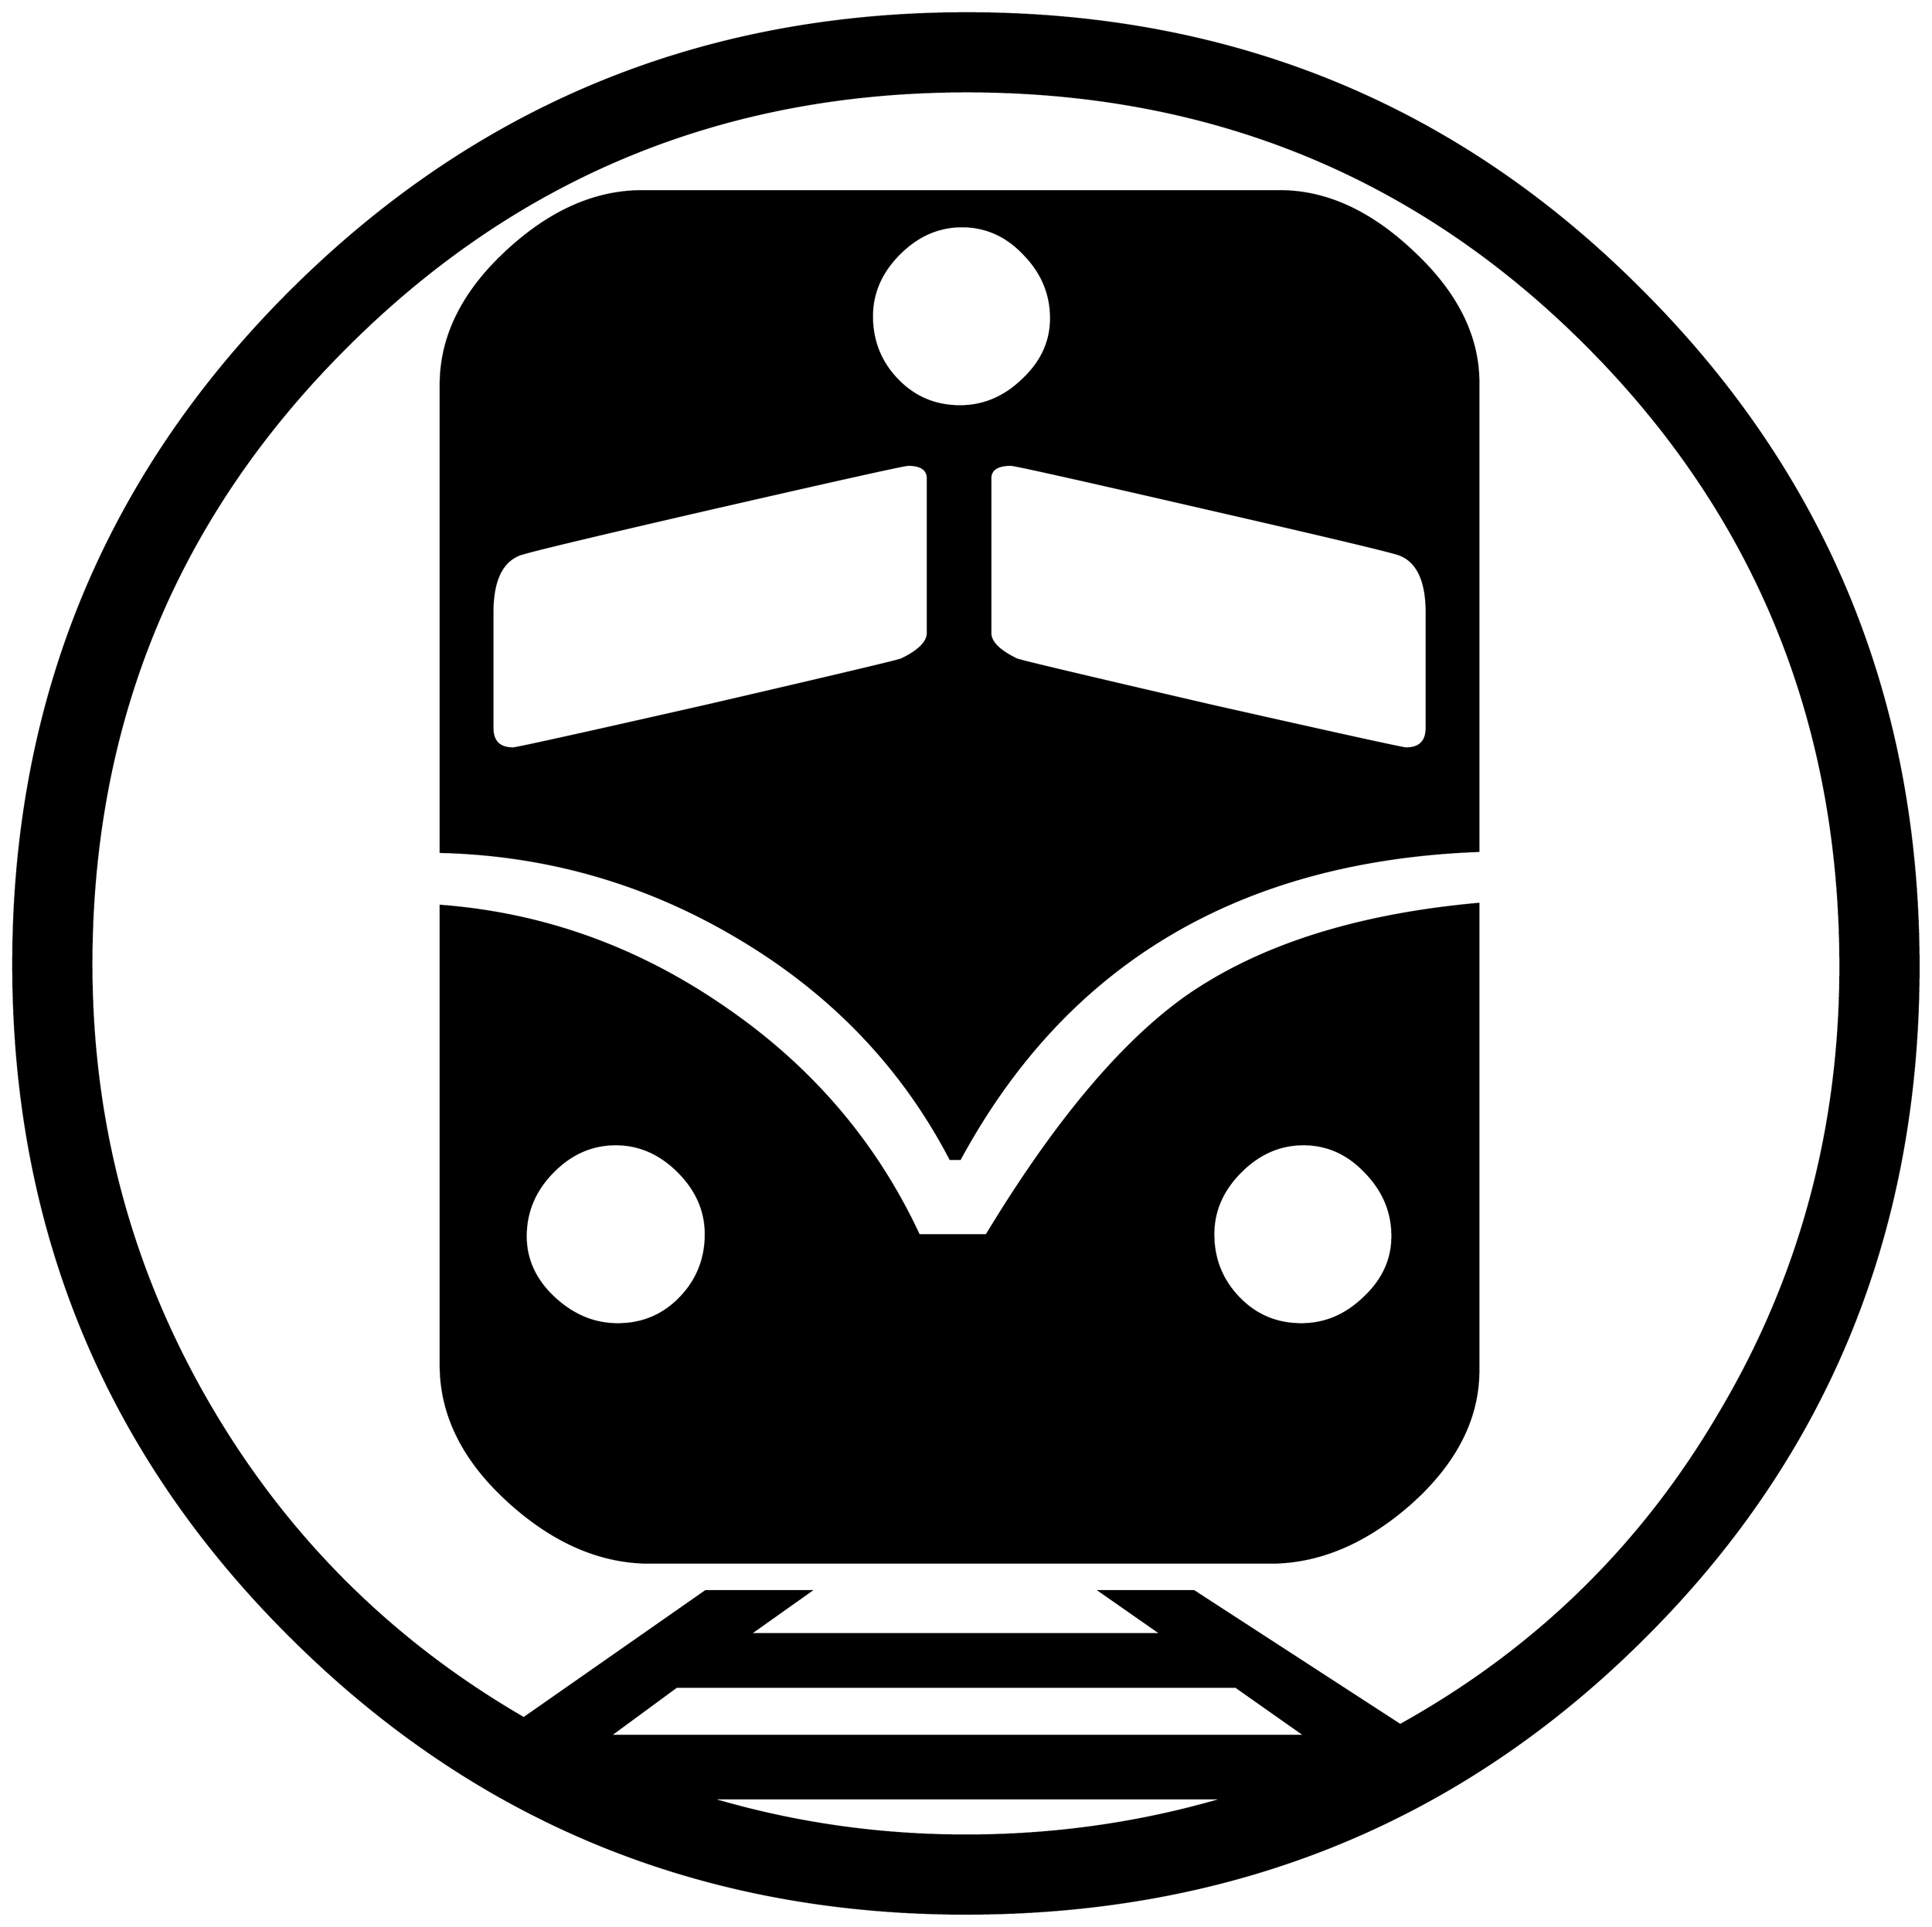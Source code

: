 


\begin{tikzpicture}[y=0.80pt, x=0.80pt, yscale=-1.0, xscale=1.0, inner sep=0pt, outer sep=0pt]
\begin{scope}[shift={(100.0,1710.0)},nonzero rule]
  \path[draw=.,fill=.,line width=1.600pt] (1998.0,-583.0) ..
    controls (1998.0,-310.333) and (1903.667,-80.667) ..
    (1715.0,106.0) .. controls (1527.0,292.667) and (1296.667,386.0)
    .. (1024.0,386.0) .. controls (753.333,386.0) and
    (523.333,291.667) .. (334.0,103.0) .. controls (144.667,-85.0) and
    (50.0,-314.333) .. (50.0,-585.0) .. controls (50.0,-855.667) and
    (144.667,-1085.333) .. (334.0,-1274.0) .. controls
    (524.0,-1463.333) and (754.333,-1558.0) .. (1025.0,-1558.0) ..
    controls (1297.0,-1558.0) and (1527.0,-1463.333) ..
    (1715.0,-1274.0) .. controls (1903.667,-1085.333) and
    (1998.0,-855.0) .. (1998.0,-583.0) -- cycle(1918.0,-583.0)
    .. controls (1918.0,-833.0) and (1831.667,-1044.667) ..
    (1659.0,-1218.0) .. controls (1486.333,-1391.333) and
    (1275.0,-1478.0) .. (1025.0,-1478.0) .. controls
    (776.333,-1478.0) and (565.0,-1391.0) .. (391.0,-1217.0) ..
    controls (217.0,-1043.667) and (130.0,-833.0) ..
    (130.0,-585.0) .. controls (130.0,-421.667) and (170.667,-270.667)
    .. (252.0,-132.0) .. controls (330.667,2.0) and (437.333,108.0)
    .. (572.0,186.0) -- (758.0,56.0) -- (865.0,56.0) --
    (803.0,100.0) -- (1224.0,100.0) -- (1161.0,56.0) --
    (1257.0,56.0) -- (1468.0,193.0) .. controls (1606.0,116.333)
    and (1714.667,10.333) .. (1794.0,-125.0) .. controls
    (1876.667,-263.667) and (1918.0,-416.333) .. (1918.0,-583.0) --
    cycle(1371.0,204.0) -- (1300.0,154.0) -- (728.0,154.0) --
    (660.0,204.0) -- (1371.0,204.0) -- cycle(1289.0,268.0) --
    (762.0,268.0) .. controls (846.667,293.333) and (934.0,306.0) ..
    (1024.0,306.0) .. controls (1115.333,306.0) and (1203.667,293.333)
    .. (1289.0,268.0) -- cycle(1548.0,-701.0) .. controls
    (1303.333,-691.667) and (1126.667,-586.667) .. (1018.0,-386.0) --
    (1008.0,-386.0) .. controls (958.667,-480.667) and
    (886.0,-556.333) .. (790.0,-613.0) .. controls (696.667,-668.333)
    and (595.667,-697.333) .. (487.0,-700.0) -- (487.0,-1178.0) ..
    controls (487.0,-1226.667) and (509.0,-1271.667) ..
    (553.0,-1313.0) .. controls (597.667,-1355.0) and
    (644.333,-1376.0) .. (693.0,-1376.0) -- (1345.0,-1376.0) ..
    controls (1392.333,-1376.0) and (1438.0,-1355.0) ..
    (1482.0,-1313.0) .. controls (1526.0,-1271.667) and
    (1548.0,-1227.333) .. (1548.0,-1180.0) -- (1548.0,-701.0) --
    cycle(1548.0,-170.0) .. controls (1548.0,-120.667) and
    (1525.0,-75.333) .. (1479.0,-34.0) .. controls (1433.0,6.667)
    and (1385.0,27.0) .. (1335.0,27.0) -- (701.0,27.0) ..
    controls (650.333,27.0) and (602.0,6.0) .. (556.0,-36.0) ..
    controls (510.0,-78.0) and (487.0,-124.333) .. (487.0,-175.0)
    -- (487.0,-645.0) .. controls (591.667,-637.0) and
    (688.333,-602.333) .. (777.0,-541.0) .. controls (865.667,-480.333)
    and (932.0,-402.667) .. (976.0,-308.0) -- (1045.0,-308.0) ..
    controls (1114.333,-422.667) and (1182.0,-503.667) ..
    (1248.0,-551.0) .. controls (1322.667,-603.667) and
    (1422.667,-635.667) .. (1548.0,-647.0) -- (1548.0,-170.0) --
    cycle(1111.0,-1246.0) .. controls (1111.0,-1270.667) and
    (1102.0,-1292.333) .. (1084.0,-1311.0) .. controls
    (1066.0,-1330.333) and (1044.667,-1340.0) .. (1020.0,-1340.0) ..
    controls (996.0,-1340.0) and (974.667,-1330.667) ..
    (956.0,-1312.0) .. controls (937.333,-1293.333) and
    (928.0,-1272.0) .. (928.0,-1248.0) .. controls
    (928.0,-1222.667) and (936.667,-1201.0) .. (954.0,-1183.0) ..
    controls (971.333,-1165.0) and (992.667,-1156.0) ..
    (1018.0,-1156.0) .. controls (1042.0,-1156.0) and
    (1063.333,-1165.0) .. (1082.0,-1183.0) .. controls
    (1101.333,-1201.0) and (1111.0,-1222.0) .. (1111.0,-1246.0) --
    cycle(1495.0,-827.0) -- (1495.0,-945.0) .. controls
    (1495.0,-977.0) and (1486.0,-996.667) .. (1468.0,-1004.0) ..
    controls (1462.0,-1006.667) and (1395.0,-1022.667) ..
    (1267.0,-1052.0) .. controls (1139.667,-1081.333) and
    (1074.0,-1096.0) .. (1070.0,-1096.0) .. controls
    (1056.0,-1096.0) and (1049.0,-1091.333) .. (1049.0,-1082.0) --
    (1049.0,-924.0) .. controls (1049.0,-914.667) and
    (1058.0,-905.667) .. (1076.0,-897.0) .. controls
    (1078.667,-895.667) and (1144.667,-880.0) .. (1274.0,-850.0) ..
    controls (1404.0,-820.667) and (1470.667,-806.0) ..
    (1474.0,-806.0) .. controls (1488.0,-806.0) and
    (1495.0,-813.0) .. (1495.0,-827.0) -- cycle(985.0,-924.0) --
    (985.0,-1082.0) .. controls (985.0,-1091.333) and
    (978.333,-1096.0) .. (965.0,-1096.0) .. controls
    (961.0,-1096.0) and (895.0,-1081.333) .. (767.0,-1052.0) ..
    controls (639.667,-1022.667) and (573.0,-1006.667) ..
    (567.0,-1004.0) .. controls (549.0,-996.667) and
    (540.0,-977.0) .. (540.0,-945.0) -- (540.0,-827.0) ..
    controls (540.0,-813.0) and (547.0,-806.0) .. (561.0,-806.0)
    .. controls (564.333,-806.0) and (630.667,-820.667) ..
    (760.0,-850.0) .. controls (889.333,-880.0) and (955.333,-895.667)
    .. (958.0,-897.0) .. controls (976.0,-905.667) and
    (985.0,-914.667) .. (985.0,-924.0) -- cycle(1460.0,-307.0) ..
    controls (1460.0,-331.667) and (1451.0,-353.333) ..
    (1433.0,-372.0) .. controls (1415.0,-391.333) and
    (1393.667,-401.0) .. (1369.0,-401.0) .. controls
    (1345.0,-401.0) and (1323.667,-391.667) .. (1305.0,-373.0) ..
    controls (1286.333,-354.333) and (1277.0,-333.0) ..
    (1277.0,-309.0) .. controls (1277.0,-283.667) and
    (1285.667,-262.0) .. (1303.0,-244.0) .. controls
    (1320.333,-226.0) and (1341.667,-217.0) .. (1367.0,-217.0) ..
    controls (1391.0,-217.0) and (1412.333,-226.0) ..
    (1431.0,-244.0) .. controls (1450.333,-262.0) and
    (1460.0,-283.0) .. (1460.0,-307.0) -- cycle(758.0,-309.0) ..
    controls (758.0,-333.0) and (748.667,-354.333) .. (730.0,-373.0)
    .. controls (711.333,-391.667) and (690.0,-401.0) ..
    (666.0,-401.0) .. controls (641.333,-401.0) and (619.667,-391.333)
    .. (601.0,-372.0) .. controls (583.0,-353.333) and
    (574.0,-331.667) .. (574.0,-307.0) .. controls (574.0,-283.0)
    and (583.667,-262.0) .. (603.0,-244.0) .. controls
    (622.333,-226.0) and (644.0,-217.0) .. (668.0,-217.0) ..
    controls (693.333,-217.0) and (714.667,-226.0) .. (732.0,-244.0)
    .. controls (749.333,-262.0) and (758.0,-283.667) ..
    (758.0,-309.0) -- cycle;
\end{scope}

\end{tikzpicture}

